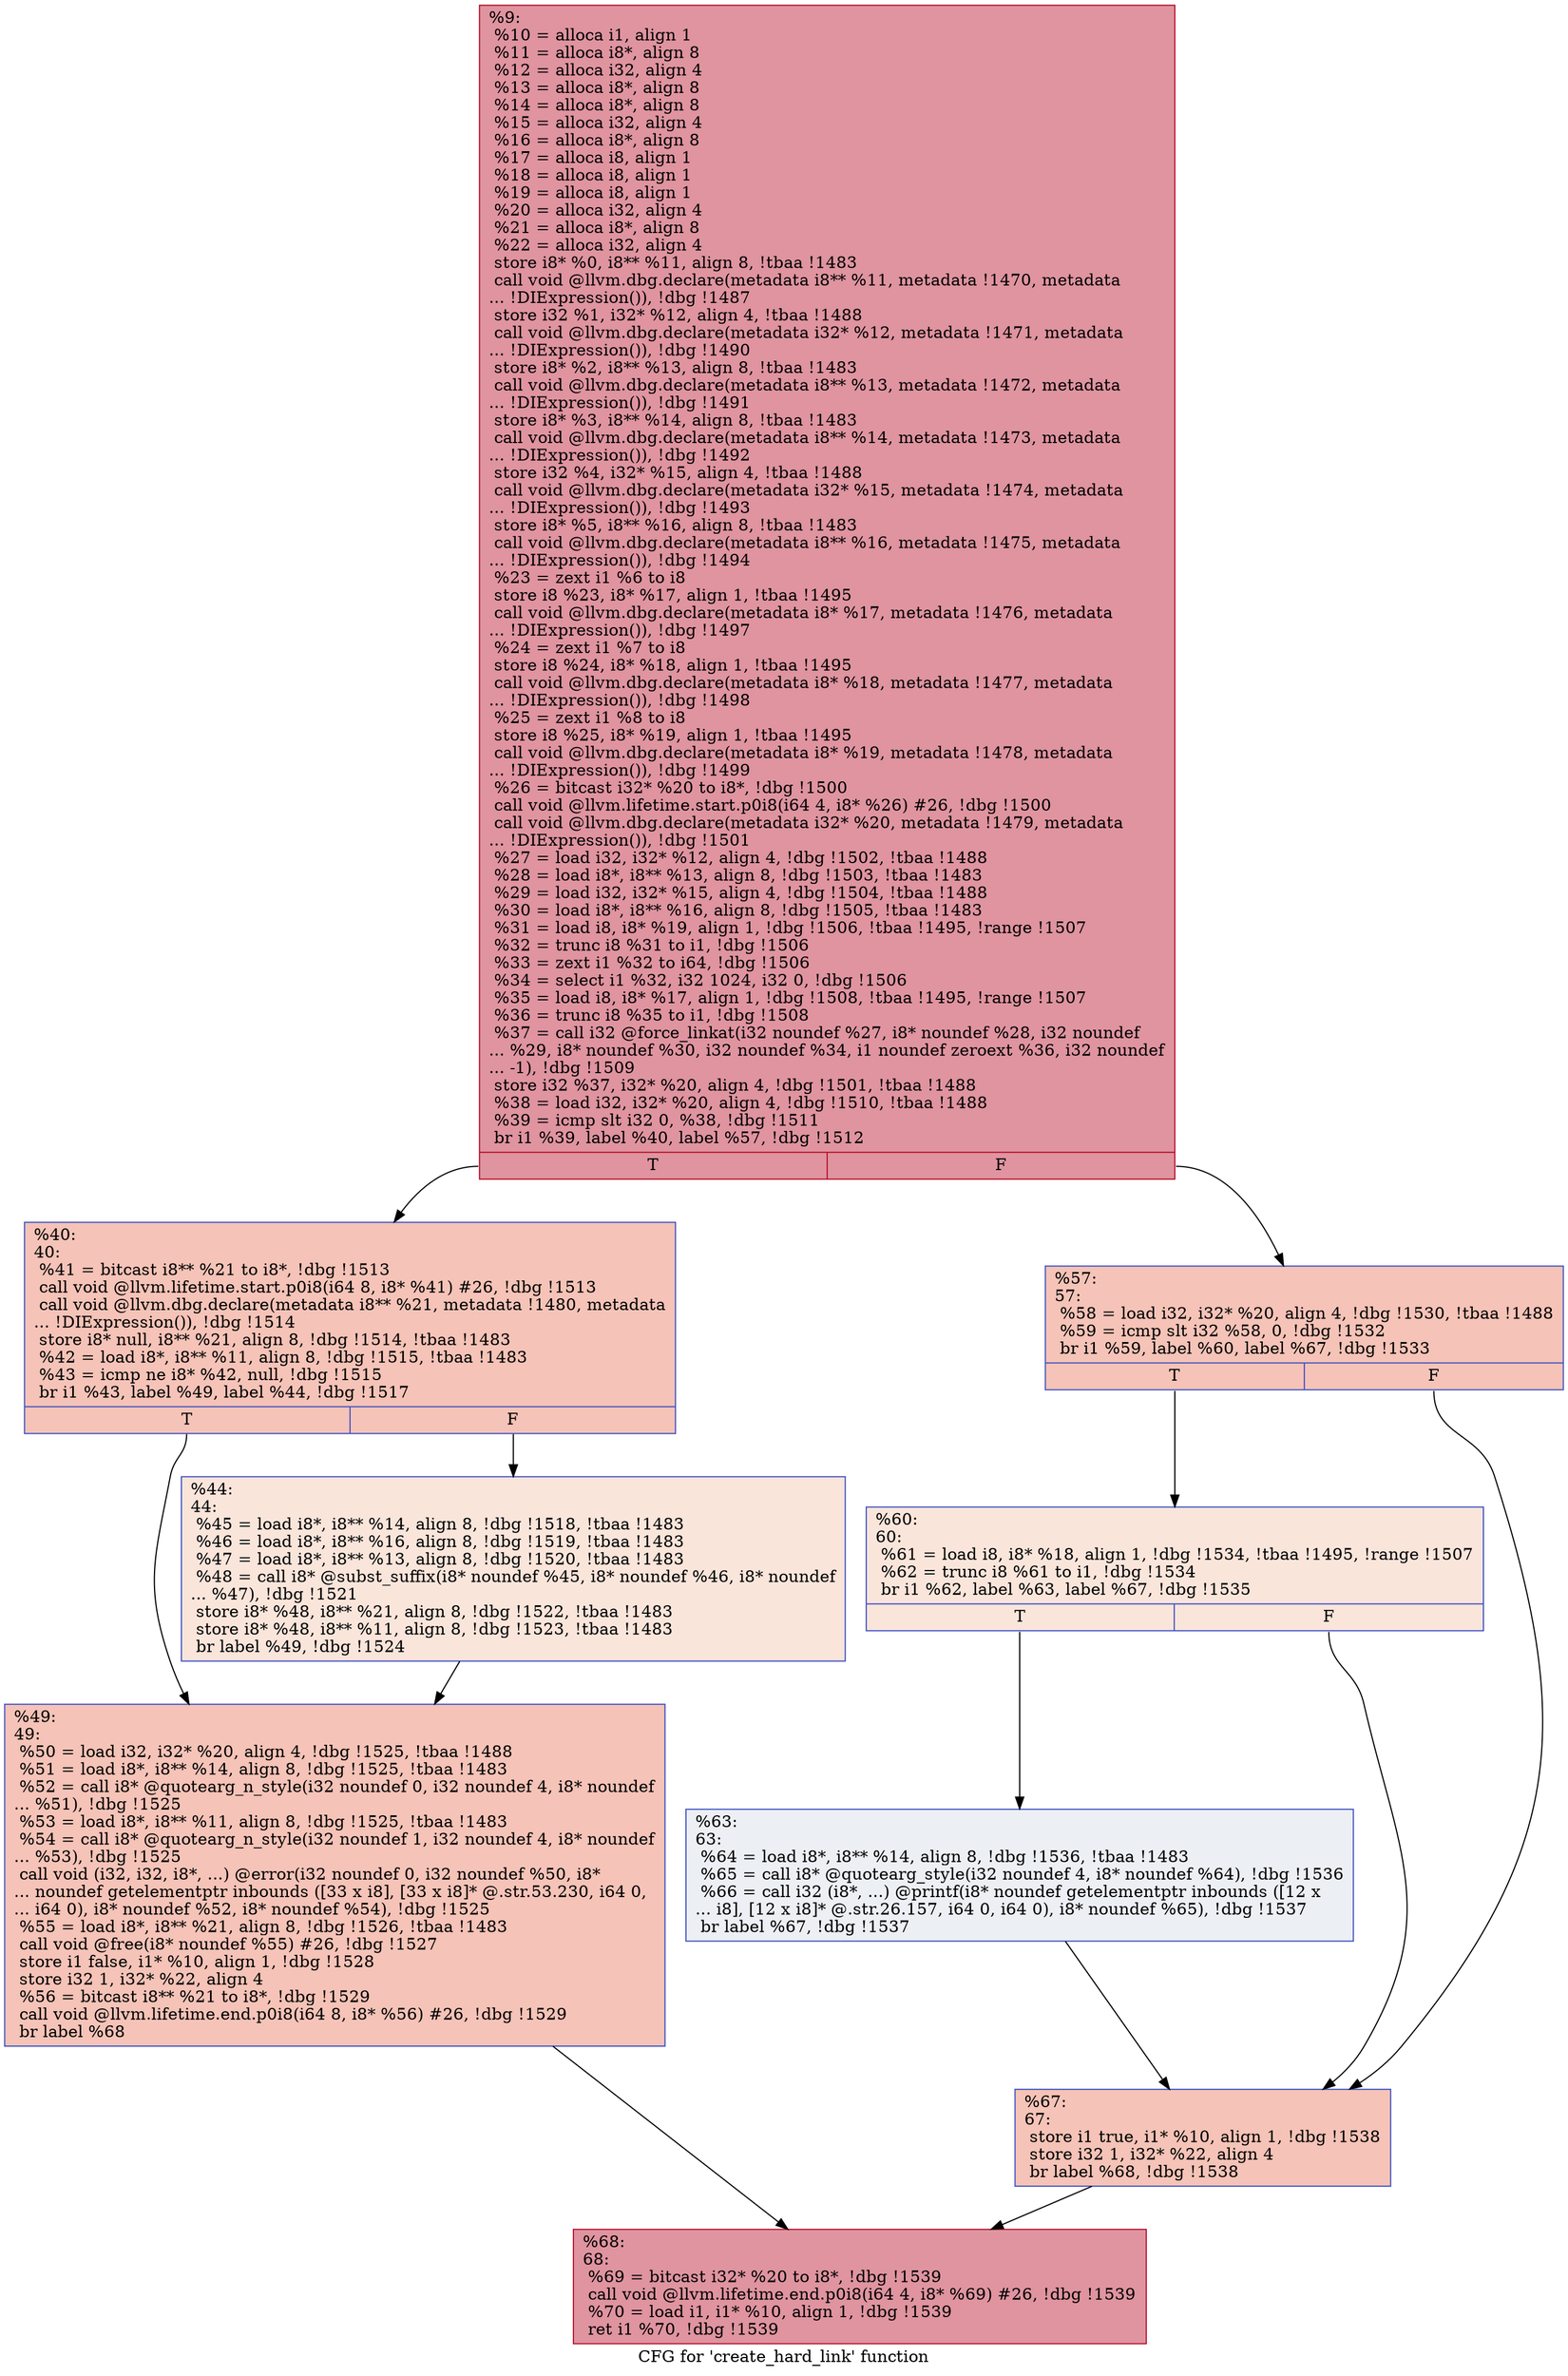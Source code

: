 digraph "CFG for 'create_hard_link' function" {
	label="CFG for 'create_hard_link' function";

	Node0xe1e970 [shape=record,color="#b70d28ff", style=filled, fillcolor="#b70d2870",label="{%9:\l  %10 = alloca i1, align 1\l  %11 = alloca i8*, align 8\l  %12 = alloca i32, align 4\l  %13 = alloca i8*, align 8\l  %14 = alloca i8*, align 8\l  %15 = alloca i32, align 4\l  %16 = alloca i8*, align 8\l  %17 = alloca i8, align 1\l  %18 = alloca i8, align 1\l  %19 = alloca i8, align 1\l  %20 = alloca i32, align 4\l  %21 = alloca i8*, align 8\l  %22 = alloca i32, align 4\l  store i8* %0, i8** %11, align 8, !tbaa !1483\l  call void @llvm.dbg.declare(metadata i8** %11, metadata !1470, metadata\l... !DIExpression()), !dbg !1487\l  store i32 %1, i32* %12, align 4, !tbaa !1488\l  call void @llvm.dbg.declare(metadata i32* %12, metadata !1471, metadata\l... !DIExpression()), !dbg !1490\l  store i8* %2, i8** %13, align 8, !tbaa !1483\l  call void @llvm.dbg.declare(metadata i8** %13, metadata !1472, metadata\l... !DIExpression()), !dbg !1491\l  store i8* %3, i8** %14, align 8, !tbaa !1483\l  call void @llvm.dbg.declare(metadata i8** %14, metadata !1473, metadata\l... !DIExpression()), !dbg !1492\l  store i32 %4, i32* %15, align 4, !tbaa !1488\l  call void @llvm.dbg.declare(metadata i32* %15, metadata !1474, metadata\l... !DIExpression()), !dbg !1493\l  store i8* %5, i8** %16, align 8, !tbaa !1483\l  call void @llvm.dbg.declare(metadata i8** %16, metadata !1475, metadata\l... !DIExpression()), !dbg !1494\l  %23 = zext i1 %6 to i8\l  store i8 %23, i8* %17, align 1, !tbaa !1495\l  call void @llvm.dbg.declare(metadata i8* %17, metadata !1476, metadata\l... !DIExpression()), !dbg !1497\l  %24 = zext i1 %7 to i8\l  store i8 %24, i8* %18, align 1, !tbaa !1495\l  call void @llvm.dbg.declare(metadata i8* %18, metadata !1477, metadata\l... !DIExpression()), !dbg !1498\l  %25 = zext i1 %8 to i8\l  store i8 %25, i8* %19, align 1, !tbaa !1495\l  call void @llvm.dbg.declare(metadata i8* %19, metadata !1478, metadata\l... !DIExpression()), !dbg !1499\l  %26 = bitcast i32* %20 to i8*, !dbg !1500\l  call void @llvm.lifetime.start.p0i8(i64 4, i8* %26) #26, !dbg !1500\l  call void @llvm.dbg.declare(metadata i32* %20, metadata !1479, metadata\l... !DIExpression()), !dbg !1501\l  %27 = load i32, i32* %12, align 4, !dbg !1502, !tbaa !1488\l  %28 = load i8*, i8** %13, align 8, !dbg !1503, !tbaa !1483\l  %29 = load i32, i32* %15, align 4, !dbg !1504, !tbaa !1488\l  %30 = load i8*, i8** %16, align 8, !dbg !1505, !tbaa !1483\l  %31 = load i8, i8* %19, align 1, !dbg !1506, !tbaa !1495, !range !1507\l  %32 = trunc i8 %31 to i1, !dbg !1506\l  %33 = zext i1 %32 to i64, !dbg !1506\l  %34 = select i1 %32, i32 1024, i32 0, !dbg !1506\l  %35 = load i8, i8* %17, align 1, !dbg !1508, !tbaa !1495, !range !1507\l  %36 = trunc i8 %35 to i1, !dbg !1508\l  %37 = call i32 @force_linkat(i32 noundef %27, i8* noundef %28, i32 noundef\l... %29, i8* noundef %30, i32 noundef %34, i1 noundef zeroext %36, i32 noundef\l... -1), !dbg !1509\l  store i32 %37, i32* %20, align 4, !dbg !1501, !tbaa !1488\l  %38 = load i32, i32* %20, align 4, !dbg !1510, !tbaa !1488\l  %39 = icmp slt i32 0, %38, !dbg !1511\l  br i1 %39, label %40, label %57, !dbg !1512\l|{<s0>T|<s1>F}}"];
	Node0xe1e970:s0 -> Node0xe1e9c0;
	Node0xe1e970:s1 -> Node0xe1eab0;
	Node0xe1e9c0 [shape=record,color="#3d50c3ff", style=filled, fillcolor="#e8765c70",label="{%40:\l40:                                               \l  %41 = bitcast i8** %21 to i8*, !dbg !1513\l  call void @llvm.lifetime.start.p0i8(i64 8, i8* %41) #26, !dbg !1513\l  call void @llvm.dbg.declare(metadata i8** %21, metadata !1480, metadata\l... !DIExpression()), !dbg !1514\l  store i8* null, i8** %21, align 8, !dbg !1514, !tbaa !1483\l  %42 = load i8*, i8** %11, align 8, !dbg !1515, !tbaa !1483\l  %43 = icmp ne i8* %42, null, !dbg !1515\l  br i1 %43, label %49, label %44, !dbg !1517\l|{<s0>T|<s1>F}}"];
	Node0xe1e9c0:s0 -> Node0xe1ea60;
	Node0xe1e9c0:s1 -> Node0xe1ea10;
	Node0xe1ea10 [shape=record,color="#3d50c3ff", style=filled, fillcolor="#f4c5ad70",label="{%44:\l44:                                               \l  %45 = load i8*, i8** %14, align 8, !dbg !1518, !tbaa !1483\l  %46 = load i8*, i8** %16, align 8, !dbg !1519, !tbaa !1483\l  %47 = load i8*, i8** %13, align 8, !dbg !1520, !tbaa !1483\l  %48 = call i8* @subst_suffix(i8* noundef %45, i8* noundef %46, i8* noundef\l... %47), !dbg !1521\l  store i8* %48, i8** %21, align 8, !dbg !1522, !tbaa !1483\l  store i8* %48, i8** %11, align 8, !dbg !1523, !tbaa !1483\l  br label %49, !dbg !1524\l}"];
	Node0xe1ea10 -> Node0xe1ea60;
	Node0xe1ea60 [shape=record,color="#3d50c3ff", style=filled, fillcolor="#e8765c70",label="{%49:\l49:                                               \l  %50 = load i32, i32* %20, align 4, !dbg !1525, !tbaa !1488\l  %51 = load i8*, i8** %14, align 8, !dbg !1525, !tbaa !1483\l  %52 = call i8* @quotearg_n_style(i32 noundef 0, i32 noundef 4, i8* noundef\l... %51), !dbg !1525\l  %53 = load i8*, i8** %11, align 8, !dbg !1525, !tbaa !1483\l  %54 = call i8* @quotearg_n_style(i32 noundef 1, i32 noundef 4, i8* noundef\l... %53), !dbg !1525\l  call void (i32, i32, i8*, ...) @error(i32 noundef 0, i32 noundef %50, i8*\l... noundef getelementptr inbounds ([33 x i8], [33 x i8]* @.str.53.230, i64 0,\l... i64 0), i8* noundef %52, i8* noundef %54), !dbg !1525\l  %55 = load i8*, i8** %21, align 8, !dbg !1526, !tbaa !1483\l  call void @free(i8* noundef %55) #26, !dbg !1527\l  store i1 false, i1* %10, align 1, !dbg !1528\l  store i32 1, i32* %22, align 4\l  %56 = bitcast i8** %21 to i8*, !dbg !1529\l  call void @llvm.lifetime.end.p0i8(i64 8, i8* %56) #26, !dbg !1529\l  br label %68\l}"];
	Node0xe1ea60 -> Node0xe1ebf0;
	Node0xe1eab0 [shape=record,color="#3d50c3ff", style=filled, fillcolor="#e8765c70",label="{%57:\l57:                                               \l  %58 = load i32, i32* %20, align 4, !dbg !1530, !tbaa !1488\l  %59 = icmp slt i32 %58, 0, !dbg !1532\l  br i1 %59, label %60, label %67, !dbg !1533\l|{<s0>T|<s1>F}}"];
	Node0xe1eab0:s0 -> Node0xe1eb00;
	Node0xe1eab0:s1 -> Node0xe1eba0;
	Node0xe1eb00 [shape=record,color="#3d50c3ff", style=filled, fillcolor="#f4c5ad70",label="{%60:\l60:                                               \l  %61 = load i8, i8* %18, align 1, !dbg !1534, !tbaa !1495, !range !1507\l  %62 = trunc i8 %61 to i1, !dbg !1534\l  br i1 %62, label %63, label %67, !dbg !1535\l|{<s0>T|<s1>F}}"];
	Node0xe1eb00:s0 -> Node0xe1eb50;
	Node0xe1eb00:s1 -> Node0xe1eba0;
	Node0xe1eb50 [shape=record,color="#3d50c3ff", style=filled, fillcolor="#d4dbe670",label="{%63:\l63:                                               \l  %64 = load i8*, i8** %14, align 8, !dbg !1536, !tbaa !1483\l  %65 = call i8* @quotearg_style(i32 noundef 4, i8* noundef %64), !dbg !1536\l  %66 = call i32 (i8*, ...) @printf(i8* noundef getelementptr inbounds ([12 x\l... i8], [12 x i8]* @.str.26.157, i64 0, i64 0), i8* noundef %65), !dbg !1537\l  br label %67, !dbg !1537\l}"];
	Node0xe1eb50 -> Node0xe1eba0;
	Node0xe1eba0 [shape=record,color="#3d50c3ff", style=filled, fillcolor="#e8765c70",label="{%67:\l67:                                               \l  store i1 true, i1* %10, align 1, !dbg !1538\l  store i32 1, i32* %22, align 4\l  br label %68, !dbg !1538\l}"];
	Node0xe1eba0 -> Node0xe1ebf0;
	Node0xe1ebf0 [shape=record,color="#b70d28ff", style=filled, fillcolor="#b70d2870",label="{%68:\l68:                                               \l  %69 = bitcast i32* %20 to i8*, !dbg !1539\l  call void @llvm.lifetime.end.p0i8(i64 4, i8* %69) #26, !dbg !1539\l  %70 = load i1, i1* %10, align 1, !dbg !1539\l  ret i1 %70, !dbg !1539\l}"];
}
